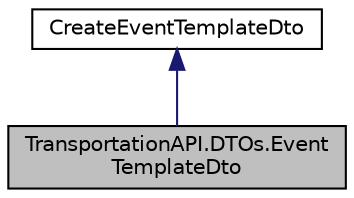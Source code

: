 digraph "TransportationAPI.DTOs.EventTemplateDto"
{
 // LATEX_PDF_SIZE
  edge [fontname="Helvetica",fontsize="10",labelfontname="Helvetica",labelfontsize="10"];
  node [fontname="Helvetica",fontsize="10",shape=record];
  Node1 [label="TransportationAPI.DTOs.Event\lTemplateDto",height=0.2,width=0.4,color="black", fillcolor="grey75", style="filled", fontcolor="black",tooltip=" "];
  Node2 -> Node1 [dir="back",color="midnightblue",fontsize="10",style="solid",fontname="Helvetica"];
  Node2 [label="CreateEventTemplateDto",height=0.2,width=0.4,color="black", fillcolor="white", style="filled",URL="$class_transportation_a_p_i_1_1_d_t_os_1_1_create_event_template_dto.html",tooltip=" "];
}
